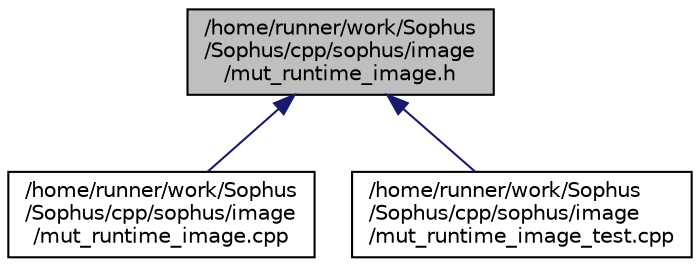 digraph "/home/runner/work/Sophus/Sophus/cpp/sophus/image/mut_runtime_image.h"
{
 // LATEX_PDF_SIZE
  edge [fontname="Helvetica",fontsize="10",labelfontname="Helvetica",labelfontsize="10"];
  node [fontname="Helvetica",fontsize="10",shape=record];
  Node1 [label="/home/runner/work/Sophus\l/Sophus/cpp/sophus/image\l/mut_runtime_image.h",height=0.2,width=0.4,color="black", fillcolor="grey75", style="filled", fontcolor="black",tooltip=" "];
  Node1 -> Node2 [dir="back",color="midnightblue",fontsize="10",style="solid",fontname="Helvetica"];
  Node2 [label="/home/runner/work/Sophus\l/Sophus/cpp/sophus/image\l/mut_runtime_image.cpp",height=0.2,width=0.4,color="black", fillcolor="white", style="filled",URL="$mut__runtime__image_8cpp.html",tooltip=" "];
  Node1 -> Node3 [dir="back",color="midnightblue",fontsize="10",style="solid",fontname="Helvetica"];
  Node3 [label="/home/runner/work/Sophus\l/Sophus/cpp/sophus/image\l/mut_runtime_image_test.cpp",height=0.2,width=0.4,color="black", fillcolor="white", style="filled",URL="$mut__runtime__image__test_8cpp.html",tooltip=" "];
}
